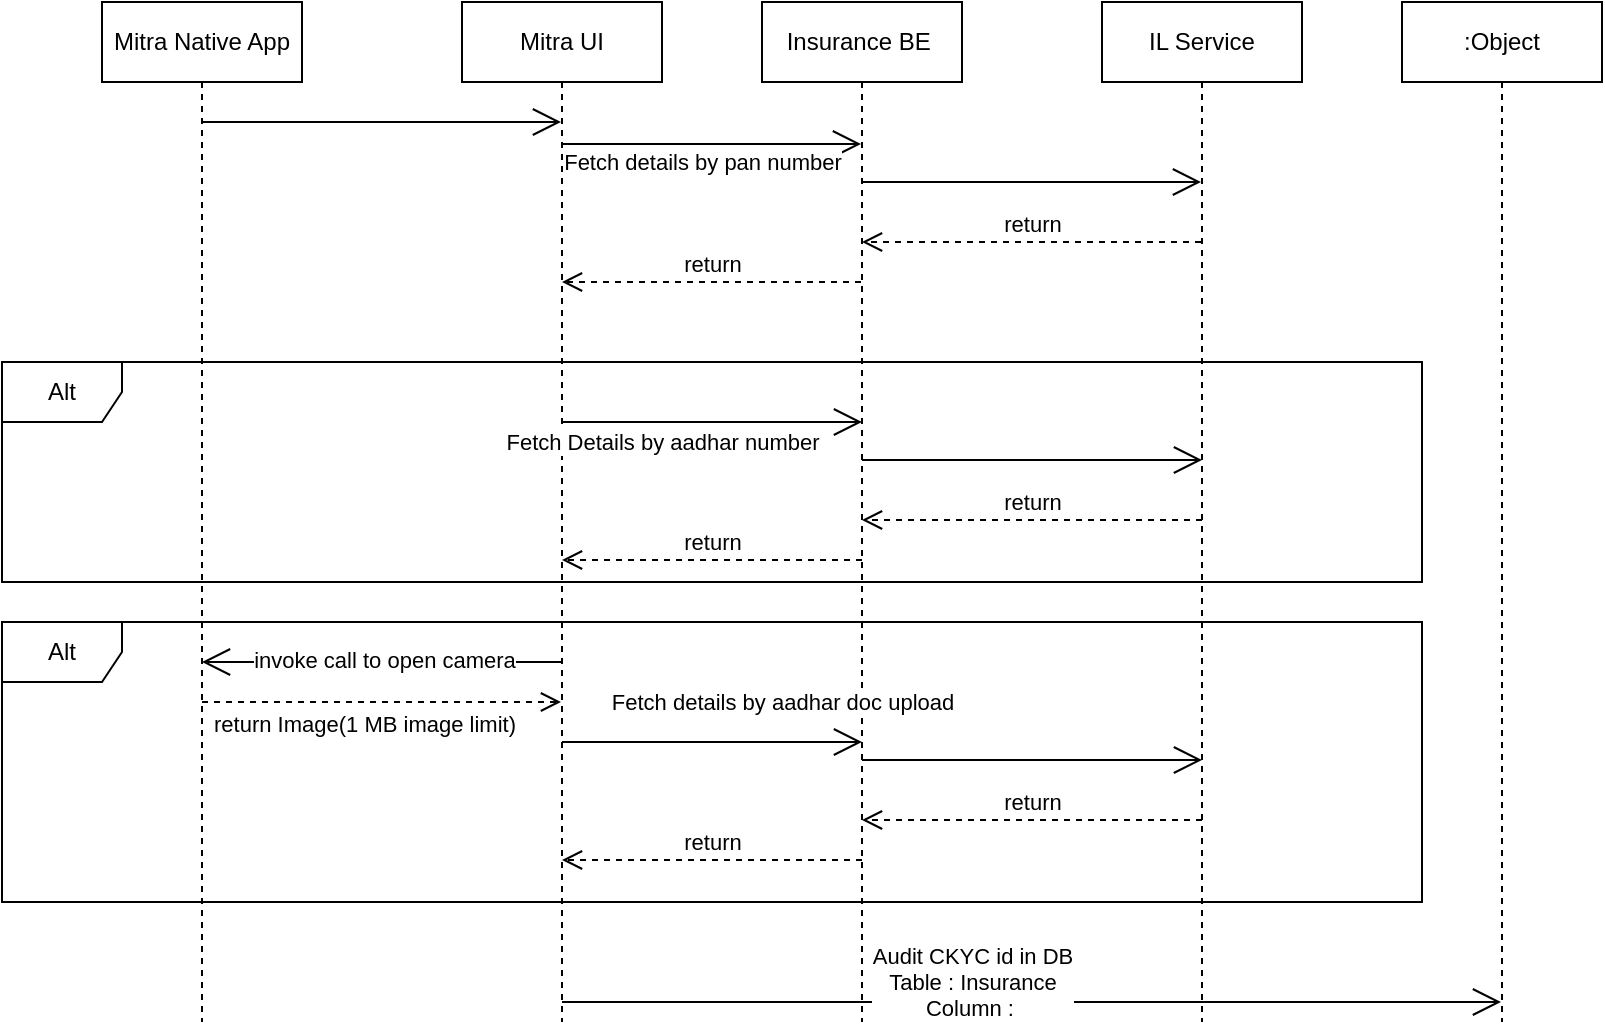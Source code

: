 <mxfile version="21.3.5" type="github">
  <diagram name="Page-1" id="nM72WajhEa3cOTkmUVcP">
    <mxGraphModel dx="1194" dy="648" grid="1" gridSize="10" guides="1" tooltips="1" connect="1" arrows="1" fold="1" page="1" pageScale="1" pageWidth="850" pageHeight="1100" math="0" shadow="0">
      <root>
        <mxCell id="0" />
        <mxCell id="1" parent="0" />
        <mxCell id="abmXcivrycV-v_4Pk3xf-1" value="Mitra Native App" style="shape=umlLifeline;perimeter=lifelinePerimeter;whiteSpace=wrap;html=1;container=1;dropTarget=0;collapsible=0;recursiveResize=0;outlineConnect=0;portConstraint=eastwest;newEdgeStyle={&quot;edgeStyle&quot;:&quot;elbowEdgeStyle&quot;,&quot;elbow&quot;:&quot;vertical&quot;,&quot;curved&quot;:0,&quot;rounded&quot;:0};" parent="1" vertex="1">
          <mxGeometry x="90" y="50" width="100" height="510" as="geometry" />
        </mxCell>
        <mxCell id="abmXcivrycV-v_4Pk3xf-2" value="Mitra UI" style="shape=umlLifeline;perimeter=lifelinePerimeter;whiteSpace=wrap;html=1;container=1;dropTarget=0;collapsible=0;recursiveResize=0;outlineConnect=0;portConstraint=eastwest;newEdgeStyle={&quot;edgeStyle&quot;:&quot;elbowEdgeStyle&quot;,&quot;elbow&quot;:&quot;vertical&quot;,&quot;curved&quot;:0,&quot;rounded&quot;:0};" parent="1" vertex="1">
          <mxGeometry x="270" y="50" width="100" height="510" as="geometry" />
        </mxCell>
        <mxCell id="abmXcivrycV-v_4Pk3xf-3" value="Insurance BE&amp;nbsp;" style="shape=umlLifeline;perimeter=lifelinePerimeter;whiteSpace=wrap;html=1;container=1;dropTarget=0;collapsible=0;recursiveResize=0;outlineConnect=0;portConstraint=eastwest;newEdgeStyle={&quot;edgeStyle&quot;:&quot;elbowEdgeStyle&quot;,&quot;elbow&quot;:&quot;vertical&quot;,&quot;curved&quot;:0,&quot;rounded&quot;:0};" parent="1" vertex="1">
          <mxGeometry x="420" y="50" width="100" height="510" as="geometry" />
        </mxCell>
        <mxCell id="abmXcivrycV-v_4Pk3xf-4" value="IL Service" style="shape=umlLifeline;perimeter=lifelinePerimeter;whiteSpace=wrap;html=1;container=1;dropTarget=0;collapsible=0;recursiveResize=0;outlineConnect=0;portConstraint=eastwest;newEdgeStyle={&quot;edgeStyle&quot;:&quot;elbowEdgeStyle&quot;,&quot;elbow&quot;:&quot;vertical&quot;,&quot;curved&quot;:0,&quot;rounded&quot;:0};" parent="1" vertex="1">
          <mxGeometry x="590" y="50" width="100" height="510" as="geometry" />
        </mxCell>
        <mxCell id="abmXcivrycV-v_4Pk3xf-5" value="" style="endArrow=open;endFill=1;endSize=12;html=1;rounded=0;" parent="1" target="abmXcivrycV-v_4Pk3xf-3" edge="1">
          <mxGeometry width="160" relative="1" as="geometry">
            <mxPoint x="320" y="121" as="sourcePoint" />
            <mxPoint x="500" y="340" as="targetPoint" />
          </mxGeometry>
        </mxCell>
        <mxCell id="abmXcivrycV-v_4Pk3xf-26" value="Fetch details by pan number" style="edgeLabel;html=1;align=center;verticalAlign=middle;resizable=0;points=[];" parent="abmXcivrycV-v_4Pk3xf-5" vertex="1" connectable="0">
          <mxGeometry x="-0.411" y="-2" relative="1" as="geometry">
            <mxPoint x="26" y="7" as="offset" />
          </mxGeometry>
        </mxCell>
        <mxCell id="abmXcivrycV-v_4Pk3xf-6" value="" style="endArrow=open;endFill=1;endSize=12;html=1;rounded=0;" parent="1" source="abmXcivrycV-v_4Pk3xf-1" target="abmXcivrycV-v_4Pk3xf-2" edge="1">
          <mxGeometry width="160" relative="1" as="geometry">
            <mxPoint x="340" y="340" as="sourcePoint" />
            <mxPoint x="500" y="340" as="targetPoint" />
            <Array as="points">
              <mxPoint x="230" y="110" />
            </Array>
          </mxGeometry>
        </mxCell>
        <mxCell id="abmXcivrycV-v_4Pk3xf-7" value="" style="endArrow=open;endFill=1;endSize=12;html=1;rounded=0;" parent="1" source="abmXcivrycV-v_4Pk3xf-3" target="abmXcivrycV-v_4Pk3xf-4" edge="1">
          <mxGeometry width="160" relative="1" as="geometry">
            <mxPoint x="340" y="340" as="sourcePoint" />
            <mxPoint x="500" y="340" as="targetPoint" />
            <Array as="points">
              <mxPoint x="560" y="140" />
            </Array>
          </mxGeometry>
        </mxCell>
        <mxCell id="abmXcivrycV-v_4Pk3xf-9" value="return" style="html=1;verticalAlign=bottom;endArrow=open;dashed=1;endSize=8;edgeStyle=elbowEdgeStyle;elbow=vertical;curved=0;rounded=0;" parent="1" source="abmXcivrycV-v_4Pk3xf-3" target="abmXcivrycV-v_4Pk3xf-2" edge="1">
          <mxGeometry relative="1" as="geometry">
            <mxPoint x="460" y="340" as="sourcePoint" />
            <mxPoint x="380" y="340" as="targetPoint" />
            <Array as="points">
              <mxPoint x="400" y="190" />
            </Array>
          </mxGeometry>
        </mxCell>
        <mxCell id="abmXcivrycV-v_4Pk3xf-10" value="return" style="html=1;verticalAlign=bottom;endArrow=open;dashed=1;endSize=8;edgeStyle=elbowEdgeStyle;elbow=vertical;curved=0;rounded=0;" parent="1" source="abmXcivrycV-v_4Pk3xf-4" target="abmXcivrycV-v_4Pk3xf-3" edge="1">
          <mxGeometry relative="1" as="geometry">
            <mxPoint x="460" y="340" as="sourcePoint" />
            <mxPoint x="380" y="340" as="targetPoint" />
            <Array as="points">
              <mxPoint x="560" y="170" />
            </Array>
          </mxGeometry>
        </mxCell>
        <mxCell id="abmXcivrycV-v_4Pk3xf-11" value="Alt" style="shape=umlFrame;whiteSpace=wrap;html=1;pointerEvents=0;" parent="1" vertex="1">
          <mxGeometry x="40" y="230" width="710" height="110" as="geometry" />
        </mxCell>
        <mxCell id="abmXcivrycV-v_4Pk3xf-12" value="" style="endArrow=open;endFill=1;endSize=12;html=1;rounded=0;" parent="1" edge="1">
          <mxGeometry width="160" relative="1" as="geometry">
            <mxPoint x="320" y="260" as="sourcePoint" />
            <mxPoint x="470" y="260" as="targetPoint" />
          </mxGeometry>
        </mxCell>
        <mxCell id="abmXcivrycV-v_4Pk3xf-25" value="Fetch Details by aadhar number" style="edgeLabel;html=1;align=center;verticalAlign=middle;resizable=0;points=[];" parent="abmXcivrycV-v_4Pk3xf-12" vertex="1" connectable="0">
          <mxGeometry x="-0.307" relative="1" as="geometry">
            <mxPoint x="-2" y="10" as="offset" />
          </mxGeometry>
        </mxCell>
        <mxCell id="abmXcivrycV-v_4Pk3xf-13" value="" style="endArrow=open;endFill=1;endSize=12;html=1;rounded=0;" parent="1" edge="1">
          <mxGeometry width="160" relative="1" as="geometry">
            <mxPoint x="470" y="279" as="sourcePoint" />
            <mxPoint x="640" y="279" as="targetPoint" />
            <Array as="points">
              <mxPoint x="560" y="279" />
            </Array>
          </mxGeometry>
        </mxCell>
        <mxCell id="abmXcivrycV-v_4Pk3xf-14" value="return" style="html=1;verticalAlign=bottom;endArrow=open;dashed=1;endSize=8;edgeStyle=elbowEdgeStyle;elbow=vertical;curved=0;rounded=0;" parent="1" edge="1">
          <mxGeometry relative="1" as="geometry">
            <mxPoint x="470" y="329" as="sourcePoint" />
            <mxPoint x="320" y="329" as="targetPoint" />
            <Array as="points">
              <mxPoint x="400" y="329" />
            </Array>
          </mxGeometry>
        </mxCell>
        <mxCell id="abmXcivrycV-v_4Pk3xf-15" value="return" style="html=1;verticalAlign=bottom;endArrow=open;dashed=1;endSize=8;edgeStyle=elbowEdgeStyle;elbow=vertical;curved=0;rounded=0;" parent="1" edge="1">
          <mxGeometry relative="1" as="geometry">
            <mxPoint x="640" y="309" as="sourcePoint" />
            <mxPoint x="470" y="309" as="targetPoint" />
            <Array as="points">
              <mxPoint x="560" y="309" />
            </Array>
          </mxGeometry>
        </mxCell>
        <mxCell id="abmXcivrycV-v_4Pk3xf-16" value="Alt" style="shape=umlFrame;whiteSpace=wrap;html=1;pointerEvents=0;" parent="1" vertex="1">
          <mxGeometry x="40" y="360" width="710" height="140" as="geometry" />
        </mxCell>
        <mxCell id="abmXcivrycV-v_4Pk3xf-17" value="" style="endArrow=open;endFill=1;endSize=12;html=1;rounded=0;" parent="1" edge="1">
          <mxGeometry width="160" relative="1" as="geometry">
            <mxPoint x="320" y="420" as="sourcePoint" />
            <mxPoint x="470" y="420" as="targetPoint" />
          </mxGeometry>
        </mxCell>
        <mxCell id="abmXcivrycV-v_4Pk3xf-27" value="Fetch details by aadhar doc upload" style="edgeLabel;html=1;align=center;verticalAlign=middle;resizable=0;points=[];" parent="abmXcivrycV-v_4Pk3xf-17" vertex="1" connectable="0">
          <mxGeometry x="-0.36" y="1" relative="1" as="geometry">
            <mxPoint x="62" y="-19" as="offset" />
          </mxGeometry>
        </mxCell>
        <mxCell id="abmXcivrycV-v_4Pk3xf-18" value="" style="endArrow=open;endFill=1;endSize=12;html=1;rounded=0;" parent="1" edge="1">
          <mxGeometry width="160" relative="1" as="geometry">
            <mxPoint x="470" y="429" as="sourcePoint" />
            <mxPoint x="640" y="429" as="targetPoint" />
            <Array as="points">
              <mxPoint x="560" y="429" />
            </Array>
          </mxGeometry>
        </mxCell>
        <mxCell id="abmXcivrycV-v_4Pk3xf-19" value="return" style="html=1;verticalAlign=bottom;endArrow=open;dashed=1;endSize=8;edgeStyle=elbowEdgeStyle;elbow=vertical;curved=0;rounded=0;" parent="1" edge="1">
          <mxGeometry relative="1" as="geometry">
            <mxPoint x="470" y="479" as="sourcePoint" />
            <mxPoint x="320" y="479" as="targetPoint" />
            <Array as="points">
              <mxPoint x="400" y="479" />
            </Array>
          </mxGeometry>
        </mxCell>
        <mxCell id="abmXcivrycV-v_4Pk3xf-20" value="return" style="html=1;verticalAlign=bottom;endArrow=open;dashed=1;endSize=8;edgeStyle=elbowEdgeStyle;elbow=vertical;curved=0;rounded=0;" parent="1" edge="1">
          <mxGeometry relative="1" as="geometry">
            <mxPoint x="640" y="459" as="sourcePoint" />
            <mxPoint x="470" y="459" as="targetPoint" />
            <Array as="points">
              <mxPoint x="560" y="459" />
            </Array>
          </mxGeometry>
        </mxCell>
        <mxCell id="abmXcivrycV-v_4Pk3xf-21" value="" style="endArrow=open;endFill=1;endSize=12;html=1;rounded=0;" parent="1" source="abmXcivrycV-v_4Pk3xf-2" target="abmXcivrycV-v_4Pk3xf-1" edge="1">
          <mxGeometry width="160" relative="1" as="geometry">
            <mxPoint x="340" y="340" as="sourcePoint" />
            <mxPoint x="500" y="340" as="targetPoint" />
            <Array as="points">
              <mxPoint x="210" y="380" />
            </Array>
          </mxGeometry>
        </mxCell>
        <mxCell id="abmXcivrycV-v_4Pk3xf-24" value="invoke call to open camera" style="edgeLabel;html=1;align=center;verticalAlign=middle;resizable=0;points=[];" parent="abmXcivrycV-v_4Pk3xf-21" vertex="1" connectable="0">
          <mxGeometry x="0.483" y="-1" relative="1" as="geometry">
            <mxPoint x="44" as="offset" />
          </mxGeometry>
        </mxCell>
        <mxCell id="abmXcivrycV-v_4Pk3xf-22" value="return Image(1 MB image limit)" style="html=1;verticalAlign=bottom;endArrow=open;dashed=1;endSize=8;edgeStyle=elbowEdgeStyle;elbow=vertical;curved=0;rounded=0;" parent="1" source="abmXcivrycV-v_4Pk3xf-1" target="abmXcivrycV-v_4Pk3xf-2" edge="1">
          <mxGeometry x="-0.106" y="-20" relative="1" as="geometry">
            <mxPoint x="460" y="340" as="sourcePoint" />
            <mxPoint x="380" y="340" as="targetPoint" />
            <Array as="points">
              <mxPoint x="200" y="400" />
            </Array>
            <mxPoint x="1" as="offset" />
          </mxGeometry>
        </mxCell>
        <mxCell id="abmXcivrycV-v_4Pk3xf-29" value=":Object" style="shape=umlLifeline;perimeter=lifelinePerimeter;whiteSpace=wrap;html=1;container=1;dropTarget=0;collapsible=0;recursiveResize=0;outlineConnect=0;portConstraint=eastwest;newEdgeStyle={&quot;edgeStyle&quot;:&quot;elbowEdgeStyle&quot;,&quot;elbow&quot;:&quot;vertical&quot;,&quot;curved&quot;:0,&quot;rounded&quot;:0};" parent="1" vertex="1">
          <mxGeometry x="740" y="50" width="100" height="510" as="geometry" />
        </mxCell>
        <mxCell id="abmXcivrycV-v_4Pk3xf-30" value="" style="endArrow=open;endFill=1;endSize=12;html=1;rounded=0;" parent="1" source="abmXcivrycV-v_4Pk3xf-2" target="abmXcivrycV-v_4Pk3xf-29" edge="1">
          <mxGeometry width="160" relative="1" as="geometry">
            <mxPoint x="340" y="340" as="sourcePoint" />
            <mxPoint x="500" y="340" as="targetPoint" />
            <Array as="points">
              <mxPoint x="420" y="550" />
              <mxPoint x="510" y="550" />
            </Array>
          </mxGeometry>
        </mxCell>
        <mxCell id="abmXcivrycV-v_4Pk3xf-31" value="Audit CKYC id in DB&lt;br&gt;Table : Insurance&lt;br&gt;Column :&amp;nbsp;" style="edgeLabel;html=1;align=center;verticalAlign=middle;resizable=0;points=[];" parent="abmXcivrycV-v_4Pk3xf-30" vertex="1" connectable="0">
          <mxGeometry x="-0.13" y="2" relative="1" as="geometry">
            <mxPoint x="1" y="-8" as="offset" />
          </mxGeometry>
        </mxCell>
      </root>
    </mxGraphModel>
  </diagram>
</mxfile>
